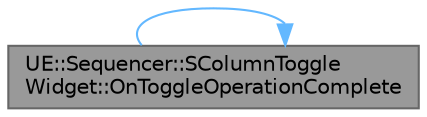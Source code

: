 digraph "UE::Sequencer::SColumnToggleWidget::OnToggleOperationComplete"
{
 // INTERACTIVE_SVG=YES
 // LATEX_PDF_SIZE
  bgcolor="transparent";
  edge [fontname=Helvetica,fontsize=10,labelfontname=Helvetica,labelfontsize=10];
  node [fontname=Helvetica,fontsize=10,shape=box,height=0.2,width=0.4];
  rankdir="LR";
  Node1 [id="Node000001",label="UE::Sequencer::SColumnToggle\lWidget::OnToggleOperationComplete",height=0.2,width=0.4,color="gray40", fillcolor="grey60", style="filled", fontcolor="black",tooltip="Called when a drag or click ends and can be used to refresh the SequencerTree if necessary."];
  Node1 -> Node1 [id="edge1_Node000001_Node000001",color="steelblue1",style="solid",tooltip=" "];
}
